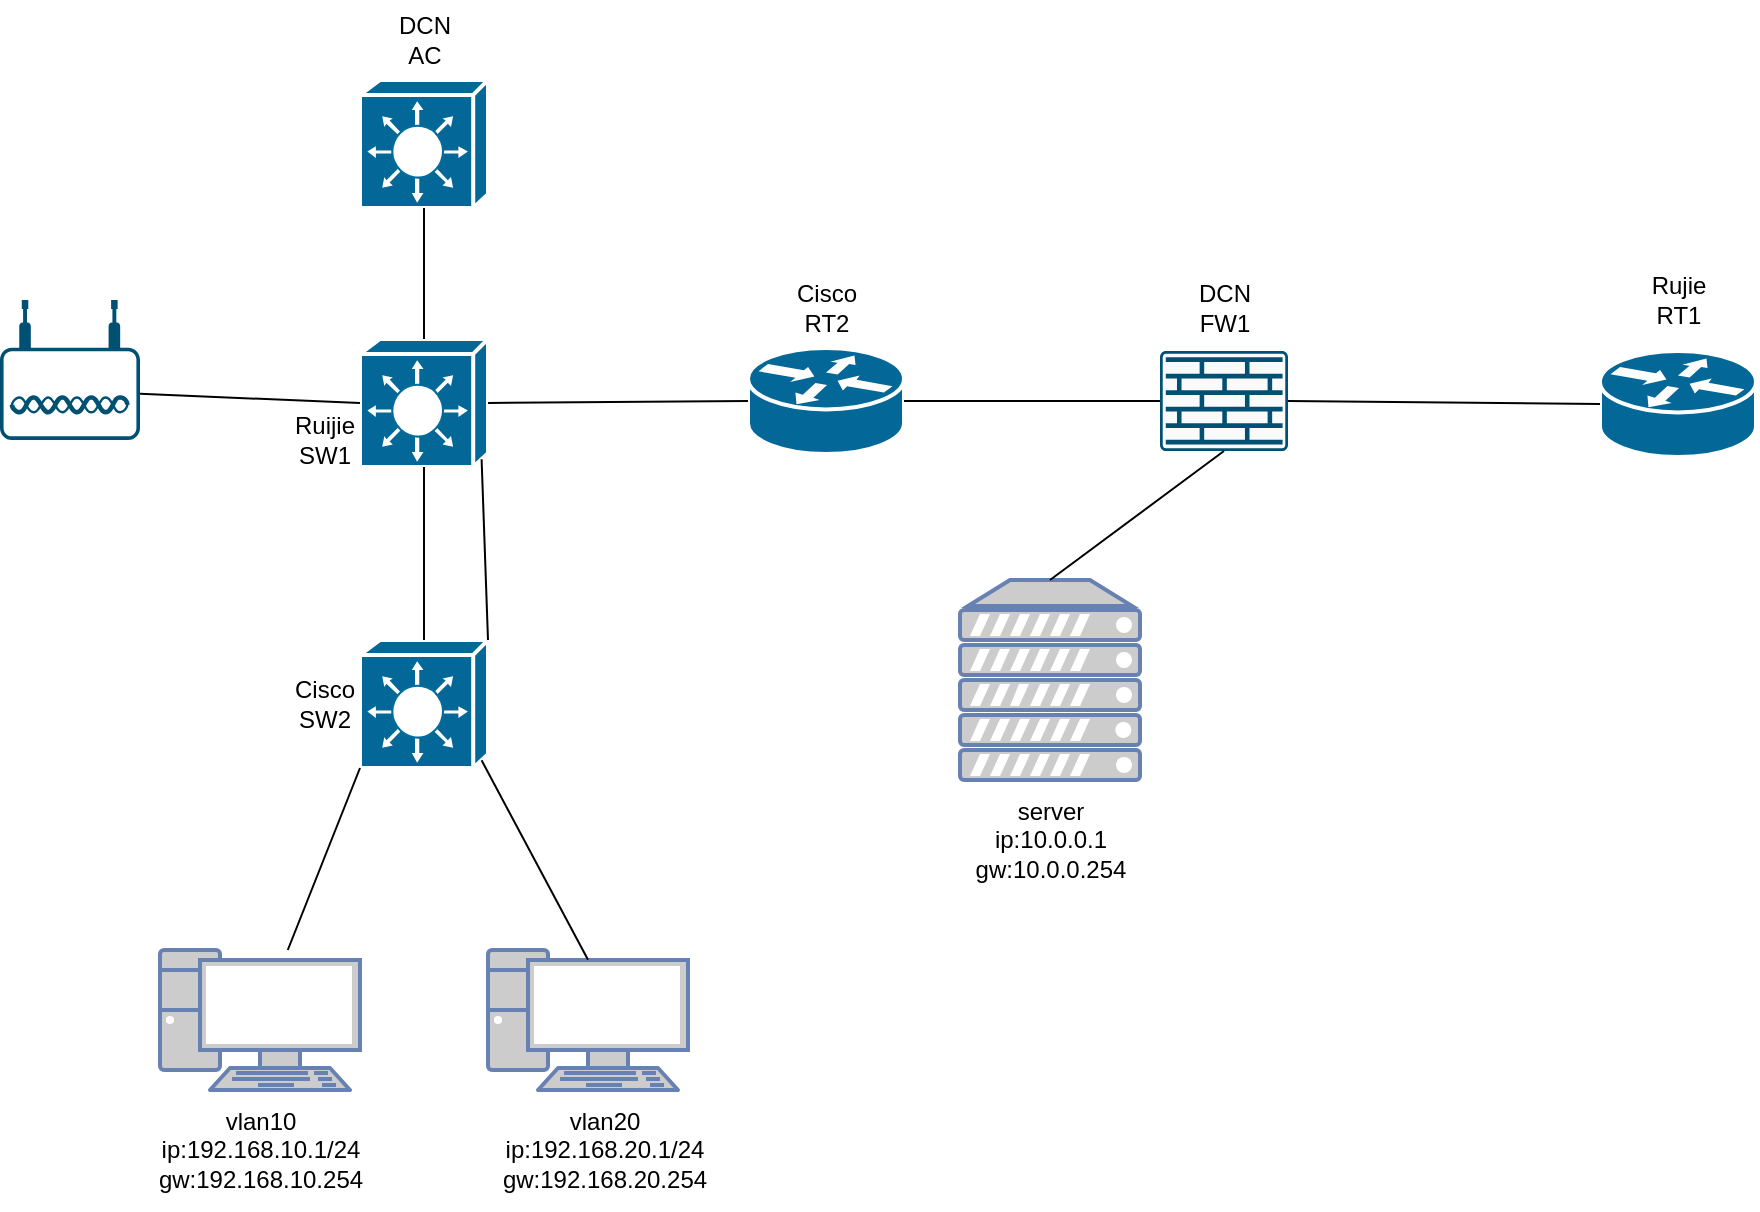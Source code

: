 <mxfile version="20.5.2" type="github">
  <diagram id="d-QRqn-cE3PL8st6uLge" name="Page-1">
    <mxGraphModel dx="2156" dy="781" grid="1" gridSize="10" guides="1" tooltips="1" connect="1" arrows="1" fold="1" page="1" pageScale="1" pageWidth="850" pageHeight="1100" math="0" shadow="0">
      <root>
        <mxCell id="0" />
        <mxCell id="1" parent="0" />
        <mxCell id="SfHWrH0kfOZiKag9WELy-1" value="" style="shape=mxgraph.cisco.routers.router;sketch=0;html=1;pointerEvents=1;dashed=0;fillColor=#036897;strokeColor=#ffffff;strokeWidth=2;verticalLabelPosition=bottom;verticalAlign=top;align=center;outlineConnect=0;" vertex="1" parent="1">
          <mxGeometry x="720" y="215.5" width="78" height="53" as="geometry" />
        </mxCell>
        <mxCell id="SfHWrH0kfOZiKag9WELy-3" value="" style="shape=mxgraph.cisco.switches.layer_3_switch;sketch=0;html=1;pointerEvents=1;dashed=0;fillColor=#036897;strokeColor=#ffffff;strokeWidth=2;verticalLabelPosition=bottom;verticalAlign=top;align=center;outlineConnect=0;" vertex="1" parent="1">
          <mxGeometry x="100" y="209.5" width="64" height="64" as="geometry" />
        </mxCell>
        <mxCell id="SfHWrH0kfOZiKag9WELy-4" value="" style="shape=mxgraph.cisco.switches.layer_3_switch;sketch=0;html=1;pointerEvents=1;dashed=0;fillColor=#036897;strokeColor=#ffffff;strokeWidth=2;verticalLabelPosition=bottom;verticalAlign=top;align=center;outlineConnect=0;" vertex="1" parent="1">
          <mxGeometry x="100" y="360" width="64" height="64" as="geometry" />
        </mxCell>
        <mxCell id="SfHWrH0kfOZiKag9WELy-5" value="" style="sketch=0;points=[[0.015,0.015,0],[0.985,0.015,0],[0.985,0.985,0],[0.015,0.985,0],[0.25,0,0],[0.5,0,0],[0.75,0,0],[1,0.25,0],[1,0.5,0],[1,0.75,0],[0.75,1,0],[0.5,1,0],[0.25,1,0],[0,0.75,0],[0,0.5,0],[0,0.25,0]];verticalLabelPosition=bottom;html=1;verticalAlign=top;aspect=fixed;align=center;pointerEvents=1;shape=mxgraph.cisco19.rect;prIcon=firewall;fillColor=#FAFAFA;strokeColor=#005073;" vertex="1" parent="1">
          <mxGeometry x="500" y="215.5" width="64" height="50" as="geometry" />
        </mxCell>
        <mxCell id="SfHWrH0kfOZiKag9WELy-6" value="" style="shape=mxgraph.cisco.switches.layer_3_switch;sketch=0;html=1;pointerEvents=1;dashed=0;fillColor=#036897;strokeColor=#ffffff;strokeWidth=2;verticalLabelPosition=bottom;verticalAlign=top;align=center;outlineConnect=0;" vertex="1" parent="1">
          <mxGeometry x="100" y="80" width="64" height="64" as="geometry" />
        </mxCell>
        <mxCell id="SfHWrH0kfOZiKag9WELy-7" value="" style="points=[[0.03,0.36,0],[0.18,0,0],[0.5,0.34,0],[0.82,0,0],[0.97,0.36,0],[1,0.67,0],[0.975,0.975,0],[0.5,1,0],[0.025,0.975,0],[0,0.67,0]];verticalLabelPosition=bottom;sketch=0;html=1;verticalAlign=top;aspect=fixed;align=center;pointerEvents=1;shape=mxgraph.cisco19.wireless_access_point;fillColor=#005073;strokeColor=none;" vertex="1" parent="1">
          <mxGeometry x="-80" y="190" width="70" height="70" as="geometry" />
        </mxCell>
        <mxCell id="SfHWrH0kfOZiKag9WELy-8" value="" style="shape=mxgraph.cisco.routers.router;sketch=0;html=1;pointerEvents=1;dashed=0;fillColor=#036897;strokeColor=#ffffff;strokeWidth=2;verticalLabelPosition=bottom;verticalAlign=top;align=center;outlineConnect=0;" vertex="1" parent="1">
          <mxGeometry x="294" y="214" width="78" height="53" as="geometry" />
        </mxCell>
        <mxCell id="SfHWrH0kfOZiKag9WELy-12" value="" style="fontColor=#0066CC;verticalAlign=top;verticalLabelPosition=bottom;labelPosition=center;align=center;html=1;outlineConnect=0;fillColor=#CCCCCC;strokeColor=#6881B3;gradientColor=none;gradientDirection=north;strokeWidth=2;shape=mxgraph.networks.pc;" vertex="1" parent="1">
          <mxGeometry x="164" y="515" width="100" height="70" as="geometry" />
        </mxCell>
        <mxCell id="SfHWrH0kfOZiKag9WELy-13" value="" style="fontColor=#0066CC;verticalAlign=top;verticalLabelPosition=bottom;labelPosition=center;align=center;html=1;outlineConnect=0;fillColor=#CCCCCC;strokeColor=#6881B3;gradientColor=none;gradientDirection=north;strokeWidth=2;shape=mxgraph.networks.pc;" vertex="1" parent="1">
          <mxGeometry y="515" width="100" height="70" as="geometry" />
        </mxCell>
        <mxCell id="SfHWrH0kfOZiKag9WELy-14" value="" style="fontColor=#0066CC;verticalAlign=top;verticalLabelPosition=bottom;labelPosition=center;align=center;html=1;outlineConnect=0;fillColor=#CCCCCC;strokeColor=#6881B3;gradientColor=none;gradientDirection=north;strokeWidth=2;shape=mxgraph.networks.server;" vertex="1" parent="1">
          <mxGeometry x="400" y="330" width="90" height="100" as="geometry" />
        </mxCell>
        <mxCell id="SfHWrH0kfOZiKag9WELy-15" value="" style="endArrow=none;html=1;rounded=0;entryX=1;entryY=0.5;entryDx=0;entryDy=0;entryPerimeter=0;exitX=0;exitY=0.5;exitDx=0;exitDy=0;exitPerimeter=0;" edge="1" parent="1" source="SfHWrH0kfOZiKag9WELy-1" target="SfHWrH0kfOZiKag9WELy-5">
          <mxGeometry width="50" height="50" relative="1" as="geometry">
            <mxPoint x="710" y="241" as="sourcePoint" />
            <mxPoint x="450" y="270" as="targetPoint" />
          </mxGeometry>
        </mxCell>
        <mxCell id="SfHWrH0kfOZiKag9WELy-16" value="" style="endArrow=none;html=1;rounded=0;entryX=1;entryY=0.5;entryDx=0;entryDy=0;entryPerimeter=0;exitX=0;exitY=0.5;exitDx=0;exitDy=0;exitPerimeter=0;" edge="1" parent="1" source="SfHWrH0kfOZiKag9WELy-5" target="SfHWrH0kfOZiKag9WELy-8">
          <mxGeometry width="50" height="50" relative="1" as="geometry">
            <mxPoint x="400" y="320" as="sourcePoint" />
            <mxPoint x="450" y="270" as="targetPoint" />
          </mxGeometry>
        </mxCell>
        <mxCell id="SfHWrH0kfOZiKag9WELy-17" value="" style="endArrow=none;html=1;rounded=0;entryX=1;entryY=0.5;entryDx=0;entryDy=0;entryPerimeter=0;exitX=0;exitY=0.5;exitDx=0;exitDy=0;exitPerimeter=0;" edge="1" parent="1" source="SfHWrH0kfOZiKag9WELy-8" target="SfHWrH0kfOZiKag9WELy-3">
          <mxGeometry width="50" height="50" relative="1" as="geometry">
            <mxPoint x="400" y="320" as="sourcePoint" />
            <mxPoint x="450" y="270" as="targetPoint" />
          </mxGeometry>
        </mxCell>
        <mxCell id="SfHWrH0kfOZiKag9WELy-18" value="" style="endArrow=none;html=1;rounded=0;entryX=0.5;entryY=1;entryDx=0;entryDy=0;entryPerimeter=0;exitX=0.5;exitY=0;exitDx=0;exitDy=0;exitPerimeter=0;" edge="1" parent="1" source="SfHWrH0kfOZiKag9WELy-4" target="SfHWrH0kfOZiKag9WELy-3">
          <mxGeometry width="50" height="50" relative="1" as="geometry">
            <mxPoint x="400" y="320" as="sourcePoint" />
            <mxPoint x="450" y="270" as="targetPoint" />
          </mxGeometry>
        </mxCell>
        <mxCell id="SfHWrH0kfOZiKag9WELy-19" value="" style="endArrow=none;html=1;rounded=0;exitX=0.5;exitY=0;exitDx=0;exitDy=0;exitPerimeter=0;" edge="1" parent="1" source="SfHWrH0kfOZiKag9WELy-3" target="SfHWrH0kfOZiKag9WELy-6">
          <mxGeometry width="50" height="50" relative="1" as="geometry">
            <mxPoint x="400" y="320" as="sourcePoint" />
            <mxPoint x="450" y="270" as="targetPoint" />
          </mxGeometry>
        </mxCell>
        <mxCell id="SfHWrH0kfOZiKag9WELy-20" value="" style="endArrow=none;html=1;rounded=0;entryX=0;entryY=1;entryDx=0;entryDy=0;entryPerimeter=0;" edge="1" parent="1" source="SfHWrH0kfOZiKag9WELy-13" target="SfHWrH0kfOZiKag9WELy-4">
          <mxGeometry width="50" height="50" relative="1" as="geometry">
            <mxPoint x="400" y="320" as="sourcePoint" />
            <mxPoint x="450" y="270" as="targetPoint" />
          </mxGeometry>
        </mxCell>
        <mxCell id="SfHWrH0kfOZiKag9WELy-21" value="" style="endArrow=none;html=1;rounded=0;entryX=0.95;entryY=0.94;entryDx=0;entryDy=0;entryPerimeter=0;exitX=0.5;exitY=0.07;exitDx=0;exitDy=0;exitPerimeter=0;" edge="1" parent="1" source="SfHWrH0kfOZiKag9WELy-12" target="SfHWrH0kfOZiKag9WELy-4">
          <mxGeometry width="50" height="50" relative="1" as="geometry">
            <mxPoint x="400" y="320" as="sourcePoint" />
            <mxPoint x="450" y="270" as="targetPoint" />
          </mxGeometry>
        </mxCell>
        <mxCell id="SfHWrH0kfOZiKag9WELy-22" value="" style="endArrow=none;html=1;rounded=0;exitX=1;exitY=0;exitDx=0;exitDy=0;exitPerimeter=0;entryX=0.95;entryY=0.94;entryDx=0;entryDy=0;entryPerimeter=0;" edge="1" parent="1" source="SfHWrH0kfOZiKag9WELy-4" target="SfHWrH0kfOZiKag9WELy-3">
          <mxGeometry width="50" height="50" relative="1" as="geometry">
            <mxPoint x="400" y="320" as="sourcePoint" />
            <mxPoint x="450" y="270" as="targetPoint" />
          </mxGeometry>
        </mxCell>
        <mxCell id="SfHWrH0kfOZiKag9WELy-23" value="" style="endArrow=none;html=1;rounded=0;entryX=0.5;entryY=1;entryDx=0;entryDy=0;entryPerimeter=0;exitX=0.5;exitY=0;exitDx=0;exitDy=0;exitPerimeter=0;" edge="1" parent="1" source="SfHWrH0kfOZiKag9WELy-14" target="SfHWrH0kfOZiKag9WELy-5">
          <mxGeometry width="50" height="50" relative="1" as="geometry">
            <mxPoint x="400" y="320" as="sourcePoint" />
            <mxPoint x="450" y="270" as="targetPoint" />
          </mxGeometry>
        </mxCell>
        <mxCell id="SfHWrH0kfOZiKag9WELy-25" value="" style="endArrow=none;html=1;rounded=0;entryX=1;entryY=0.67;entryDx=0;entryDy=0;entryPerimeter=0;exitX=0;exitY=0.5;exitDx=0;exitDy=0;exitPerimeter=0;" edge="1" parent="1" source="SfHWrH0kfOZiKag9WELy-3" target="SfHWrH0kfOZiKag9WELy-7">
          <mxGeometry width="50" height="50" relative="1" as="geometry">
            <mxPoint x="400" y="320" as="sourcePoint" />
            <mxPoint x="450" y="270" as="targetPoint" />
          </mxGeometry>
        </mxCell>
        <mxCell id="SfHWrH0kfOZiKag9WELy-26" value="Rujie&lt;br&gt;RT1" style="text;html=1;align=center;verticalAlign=middle;resizable=0;points=[];autosize=1;strokeColor=none;fillColor=none;" vertex="1" parent="1">
          <mxGeometry x="734" y="169.5" width="50" height="40" as="geometry" />
        </mxCell>
        <mxCell id="SfHWrH0kfOZiKag9WELy-27" value="Cisco&lt;br&gt;RT2" style="text;html=1;align=center;verticalAlign=middle;resizable=0;points=[];autosize=1;strokeColor=none;fillColor=none;" vertex="1" parent="1">
          <mxGeometry x="308" y="174" width="50" height="40" as="geometry" />
        </mxCell>
        <mxCell id="SfHWrH0kfOZiKag9WELy-28" value="DCN&lt;br&gt;AC" style="text;html=1;align=center;verticalAlign=middle;resizable=0;points=[];autosize=1;strokeColor=none;fillColor=none;" vertex="1" parent="1">
          <mxGeometry x="107" y="40" width="50" height="40" as="geometry" />
        </mxCell>
        <mxCell id="SfHWrH0kfOZiKag9WELy-29" value="Ruijie&lt;br&gt;SW1" style="text;html=1;align=center;verticalAlign=middle;resizable=0;points=[];autosize=1;strokeColor=none;fillColor=none;" vertex="1" parent="1">
          <mxGeometry x="57" y="240" width="50" height="40" as="geometry" />
        </mxCell>
        <mxCell id="SfHWrH0kfOZiKag9WELy-30" value="Cisco&lt;br&gt;SW2" style="text;html=1;align=center;verticalAlign=middle;resizable=0;points=[];autosize=1;strokeColor=none;fillColor=none;" vertex="1" parent="1">
          <mxGeometry x="57" y="372" width="50" height="40" as="geometry" />
        </mxCell>
        <mxCell id="SfHWrH0kfOZiKag9WELy-31" value="DCN&lt;br&gt;FW1" style="text;html=1;align=center;verticalAlign=middle;resizable=0;points=[];autosize=1;strokeColor=none;fillColor=none;" vertex="1" parent="1">
          <mxGeometry x="507" y="174" width="50" height="40" as="geometry" />
        </mxCell>
        <mxCell id="SfHWrH0kfOZiKag9WELy-32" value="server&lt;br&gt;ip:10.0.0.1&lt;br&gt;gw:10.0.0.254" style="text;html=1;align=center;verticalAlign=middle;resizable=0;points=[];autosize=1;strokeColor=none;fillColor=none;" vertex="1" parent="1">
          <mxGeometry x="395" y="430" width="100" height="60" as="geometry" />
        </mxCell>
        <mxCell id="SfHWrH0kfOZiKag9WELy-33" value="vlan10&lt;br&gt;ip:192.168.10.1/24&lt;br&gt;gw:192.168.10.254" style="text;html=1;align=center;verticalAlign=middle;resizable=0;points=[];autosize=1;strokeColor=none;fillColor=none;" vertex="1" parent="1">
          <mxGeometry x="-15" y="585" width="130" height="60" as="geometry" />
        </mxCell>
        <mxCell id="SfHWrH0kfOZiKag9WELy-34" value="vlan20&lt;br&gt;ip:192.168.20.1/24&lt;br&gt;gw:192.168.20.254" style="text;html=1;align=center;verticalAlign=middle;resizable=0;points=[];autosize=1;strokeColor=none;fillColor=none;" vertex="1" parent="1">
          <mxGeometry x="157" y="585" width="130" height="60" as="geometry" />
        </mxCell>
      </root>
    </mxGraphModel>
  </diagram>
</mxfile>
